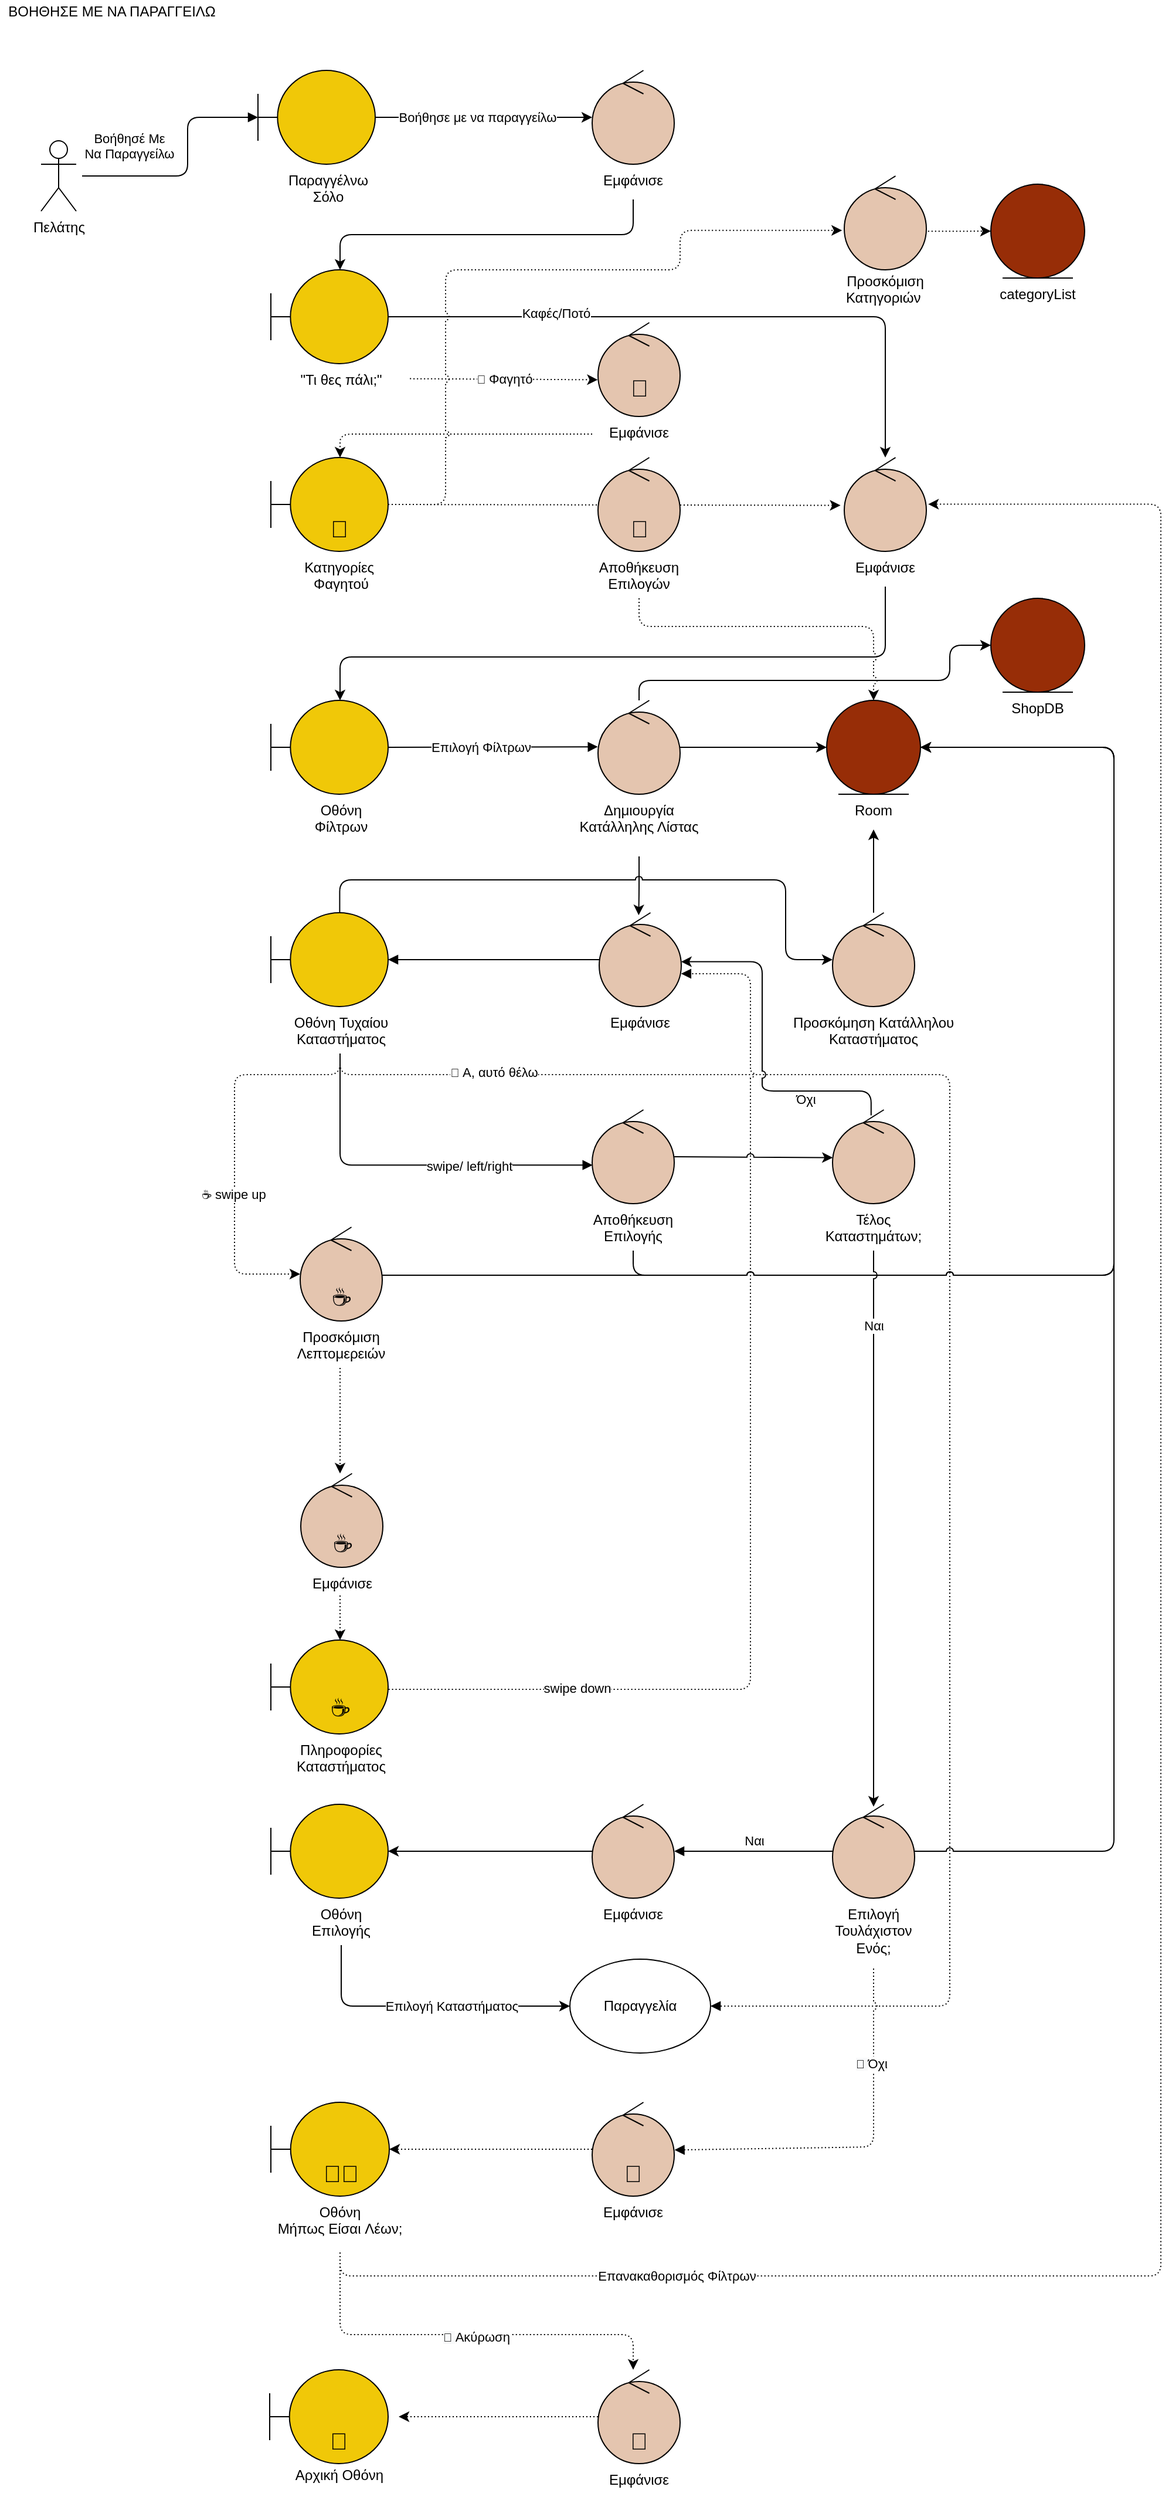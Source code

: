 <mxfile version="19.0.0" type="device"><diagram id="_NEF_zK0TXl3RWh3A6Ux" name="Page-1"><mxGraphModel dx="1038" dy="602" grid="1" gridSize="10" guides="1" tooltips="1" connect="1" arrows="1" fold="1" page="1" pageScale="1" pageWidth="850" pageHeight="1100" math="0" shadow="0"><root><mxCell id="0"/><mxCell id="1" parent="0"/><mxCell id="Lf7wM1ZkM_XLtzdAGIcc-1" style="edgeStyle=orthogonalEdgeStyle;rounded=1;orthogonalLoop=1;jettySize=auto;html=1;fillColor=#0050ef;strokeColor=#000000;jumpStyle=arc;fontColor=#000000;labelBackgroundColor=none;align=center;endArrow=block;endFill=1;dashed=1;dashPattern=1 2;entryX=1;entryY=0.5;entryDx=0;entryDy=0;" parent="1" source="Lf7wM1ZkM_XLtzdAGIcc-70" target="2eH9xFEFp1W0s7unApMl-45" edge="1"><mxGeometry relative="1" as="geometry"><Array as="points"><mxPoint x="330" y="956"/><mxPoint x="850" y="956"/><mxPoint x="850" y="1750"/></Array><mxPoint x="614.893" y="1746.043" as="targetPoint"/></mxGeometry></mxCell><mxCell id="2eH9xFEFp1W0s7unApMl-32" value="&lt;span style=&quot;font-size: 10px;&quot;&gt;🥩&amp;nbsp;&lt;/span&gt;Α, αυτό θέλω" style="edgeLabel;html=1;align=center;verticalAlign=middle;resizable=0;points=[];labelBackgroundColor=default;" parent="Lf7wM1ZkM_XLtzdAGIcc-1" vertex="1" connectable="0"><mxGeometry x="-0.806" y="-2" relative="1" as="geometry"><mxPoint y="-4" as="offset"/></mxGeometry></mxCell><mxCell id="Lf7wM1ZkM_XLtzdAGIcc-2" value="" style="html=1;verticalAlign=bottom;endArrow=block;rounded=1;entryX=1.004;entryY=0.508;entryDx=0;entryDy=0;entryPerimeter=0;fillColor=#fa6800;strokeColor=#000000;jumpStyle=arc;dashed=1;dashPattern=1 2;fontColor=#000000;labelBackgroundColor=none;align=center;" parent="1" source="Lf7wM1ZkM_XLtzdAGIcc-77" target="Lf7wM1ZkM_XLtzdAGIcc-53" edge="1"><mxGeometry x="0.506" width="80" relative="1" as="geometry"><mxPoint x="400" y="1786.0" as="sourcePoint"/><mxPoint x="590" y="1796.0" as="targetPoint"/><Array as="points"><mxPoint x="785" y="1870"/></Array><mxPoint as="offset"/></mxGeometry></mxCell><mxCell id="2eH9xFEFp1W0s7unApMl-65" value="&lt;span style=&quot;font-size: 10px; background-color: rgb(248, 249, 250);&quot;&gt;🍣&amp;nbsp;&lt;/span&gt;Όχι" style="edgeLabel;html=1;align=center;verticalAlign=middle;resizable=0;points=[];" parent="Lf7wM1ZkM_XLtzdAGIcc-2" vertex="1" connectable="0"><mxGeometry x="-0.499" y="-2" relative="1" as="geometry"><mxPoint as="offset"/></mxGeometry></mxCell><mxCell id="Lf7wM1ZkM_XLtzdAGIcc-3" value="Πελάτης" style="shape=umlActor;verticalLabelPosition=bottom;verticalAlign=top;html=1;fontColor=#000000;labelBackgroundColor=none;align=center;" parent="1" vertex="1"><mxGeometry x="75" y="160" width="30" height="60" as="geometry"/></mxCell><mxCell id="Lf7wM1ZkM_XLtzdAGIcc-4" style="edgeStyle=orthogonalEdgeStyle;rounded=1;orthogonalLoop=1;jettySize=auto;html=1;jumpStyle=arc;fontColor=#000000;labelBackgroundColor=none;align=center;" parent="1" source="Lf7wM1ZkM_XLtzdAGIcc-5" target="Lf7wM1ZkM_XLtzdAGIcc-37" edge="1"><mxGeometry relative="1" as="geometry"/></mxCell><mxCell id="Lf7wM1ZkM_XLtzdAGIcc-111" value="Βοήθησε με να παραγγείλω" style="edgeLabel;html=1;align=center;verticalAlign=middle;resizable=0;points=[];" parent="Lf7wM1ZkM_XLtzdAGIcc-4" vertex="1" connectable="0"><mxGeometry x="-0.237" relative="1" as="geometry"><mxPoint x="16" as="offset"/></mxGeometry></mxCell><mxCell id="Lf7wM1ZkM_XLtzdAGIcc-5" value="" style="shape=umlBoundary;whiteSpace=wrap;html=1;fillColor=#F0C808;strokeColor=#000000;fontColor=#000000;labelBackgroundColor=none;align=center;" parent="1" vertex="1"><mxGeometry x="260" y="100" width="100" height="80" as="geometry"/></mxCell><mxCell id="Lf7wM1ZkM_XLtzdAGIcc-6" value="Βοήθησέ Με &lt;br&gt;Να Παραγγείλω" style="html=1;verticalAlign=bottom;endArrow=block;rounded=1;jumpStyle=arc;fontColor=#000000;labelBackgroundColor=none;align=center;" parent="1" target="Lf7wM1ZkM_XLtzdAGIcc-5" edge="1"><mxGeometry x="-0.6" y="10" width="80" relative="1" as="geometry"><mxPoint x="110" y="190" as="sourcePoint"/><mxPoint x="190" y="139.5" as="targetPoint"/><Array as="points"><mxPoint x="200" y="190"/><mxPoint x="200" y="140"/></Array><mxPoint as="offset"/></mxGeometry></mxCell><mxCell id="Lf7wM1ZkM_XLtzdAGIcc-7" style="edgeStyle=orthogonalEdgeStyle;rounded=1;orthogonalLoop=1;jettySize=auto;html=1;jumpStyle=arc;fontColor=#000000;labelBackgroundColor=none;align=center;" parent="1" source="Lf7wM1ZkM_XLtzdAGIcc-9" target="Lf7wM1ZkM_XLtzdAGIcc-34" edge="1"><mxGeometry relative="1" as="geometry"><Array as="points"><mxPoint x="795" y="310"/></Array></mxGeometry></mxCell><mxCell id="2eH9xFEFp1W0s7unApMl-1" value="Καφές/Ποτό" style="edgeLabel;html=1;align=center;verticalAlign=middle;resizable=0;points=[];" parent="Lf7wM1ZkM_XLtzdAGIcc-7" vertex="1" connectable="0"><mxGeometry x="-0.474" y="3" relative="1" as="geometry"><mxPoint as="offset"/></mxGeometry></mxCell><mxCell id="Lf7wM1ZkM_XLtzdAGIcc-8" style="edgeStyle=orthogonalEdgeStyle;rounded=1;orthogonalLoop=1;jettySize=auto;html=1;fillColor=#008a00;strokeColor=#000000;jumpStyle=arc;dashed=1;dashPattern=1 2;fontColor=#000000;labelBackgroundColor=none;align=center;entryX=-0.004;entryY=0.609;entryDx=0;entryDy=0;entryPerimeter=0;exitX=1.005;exitY=0.32;exitDx=0;exitDy=0;exitPerimeter=0;" parent="1" source="Lf7wM1ZkM_XLtzdAGIcc-63" target="Lf7wM1ZkM_XLtzdAGIcc-29" edge="1"><mxGeometry relative="1" as="geometry"><Array as="points"><mxPoint x="420" y="363"/></Array><mxPoint x="420" y="363" as="sourcePoint"/></mxGeometry></mxCell><mxCell id="2eH9xFEFp1W0s7unApMl-4" value="&lt;span style=&quot;font-size: 10px;&quot;&gt;🌮&amp;nbsp;&lt;/span&gt;Φαγητό" style="edgeLabel;html=1;align=center;verticalAlign=middle;resizable=0;points=[];labelBackgroundColor=default;" parent="Lf7wM1ZkM_XLtzdAGIcc-8" vertex="1" connectable="0"><mxGeometry x="-0.171" y="1" relative="1" as="geometry"><mxPoint x="14" y="1" as="offset"/></mxGeometry></mxCell><mxCell id="Lf7wM1ZkM_XLtzdAGIcc-9" value="" style="shape=umlBoundary;whiteSpace=wrap;html=1;fillColor=#F0C808;strokeColor=#000000;fontColor=#000000;labelBackgroundColor=none;align=center;" parent="1" vertex="1"><mxGeometry x="271" y="270" width="100" height="80" as="geometry"/></mxCell><mxCell id="Lf7wM1ZkM_XLtzdAGIcc-12" style="edgeStyle=orthogonalEdgeStyle;rounded=1;orthogonalLoop=1;jettySize=auto;html=1;jumpStyle=arc;fontColor=#000000;labelBackgroundColor=none;align=center;endArrow=block;endFill=1;entryX=-0.002;entryY=0.495;entryDx=0;entryDy=0;entryPerimeter=0;" parent="1" source="Lf7wM1ZkM_XLtzdAGIcc-13" target="2eH9xFEFp1W0s7unApMl-11" edge="1"><mxGeometry relative="1" as="geometry"/></mxCell><mxCell id="2eH9xFEFp1W0s7unApMl-7" value="Επιλογή Φίλτρων" style="edgeLabel;html=1;align=center;verticalAlign=middle;resizable=0;points=[];" parent="Lf7wM1ZkM_XLtzdAGIcc-12" vertex="1" connectable="0"><mxGeometry x="-0.278" relative="1" as="geometry"><mxPoint x="14" as="offset"/></mxGeometry></mxCell><mxCell id="Lf7wM1ZkM_XLtzdAGIcc-13" value="" style="shape=umlBoundary;whiteSpace=wrap;html=1;fillColor=#F0C808;strokeColor=#000000;fontColor=#000000;labelBackgroundColor=none;align=center;" parent="1" vertex="1"><mxGeometry x="271" y="637" width="100" height="80" as="geometry"/></mxCell><mxCell id="Lf7wM1ZkM_XLtzdAGIcc-15" value="" style="edgeStyle=orthogonalEdgeStyle;rounded=1;orthogonalLoop=1;jettySize=auto;html=1;fillColor=#a20025;strokeColor=#000000;jumpStyle=arc;fontColor=#000000;labelBackgroundColor=none;align=center;dashed=1;dashPattern=1 2;" parent="1" source="Lf7wM1ZkM_XLtzdAGIcc-70" target="Lf7wM1ZkM_XLtzdAGIcc-103" edge="1"><mxGeometry relative="1" as="geometry"><Array as="points"><mxPoint x="330" y="956"/><mxPoint x="240" y="956"/><mxPoint x="240" y="1126"/></Array><mxPoint x="321" y="1106" as="targetPoint"/></mxGeometry></mxCell><mxCell id="2eH9xFEFp1W0s7unApMl-33" value="&lt;span style=&quot;font-size: 10px;&quot;&gt;☕️&amp;nbsp;&lt;/span&gt;swipe up" style="edgeLabel;html=1;align=center;verticalAlign=middle;resizable=0;points=[];labelBackgroundColor=default;" parent="Lf7wM1ZkM_XLtzdAGIcc-15" vertex="1" connectable="0"><mxGeometry x="0.254" y="-1" relative="1" as="geometry"><mxPoint as="offset"/></mxGeometry></mxCell><mxCell id="Lf7wM1ZkM_XLtzdAGIcc-16" style="edgeStyle=orthogonalEdgeStyle;rounded=1;orthogonalLoop=1;jettySize=auto;html=1;jumpStyle=arc;fontColor=#000000;labelBackgroundColor=none;align=center;endArrow=block;endFill=1;entryX=0.005;entryY=0.589;entryDx=0;entryDy=0;entryPerimeter=0;" parent="1" source="Lf7wM1ZkM_XLtzdAGIcc-70" target="2eH9xFEFp1W0s7unApMl-25" edge="1"><mxGeometry relative="1" as="geometry"><mxPoint x="536.0" y="1032.97" as="targetPoint"/><Array as="points"><mxPoint x="330" y="1033"/></Array></mxGeometry></mxCell><mxCell id="2eH9xFEFp1W0s7unApMl-23" value="swipe/ left/right" style="edgeLabel;html=1;align=center;verticalAlign=middle;resizable=0;points=[];" parent="Lf7wM1ZkM_XLtzdAGIcc-16" vertex="1" connectable="0"><mxGeometry x="-0.378" y="-1" relative="1" as="geometry"><mxPoint x="108" as="offset"/></mxGeometry></mxCell><mxCell id="Lf7wM1ZkM_XLtzdAGIcc-17" value="" style="shape=umlBoundary;whiteSpace=wrap;html=1;fillColor=#F0C808;strokeColor=#000000;fontColor=#000000;labelBackgroundColor=none;align=center;" parent="1" vertex="1"><mxGeometry x="271" y="818" width="100" height="80" as="geometry"/></mxCell><mxCell id="Lf7wM1ZkM_XLtzdAGIcc-18" style="edgeStyle=orthogonalEdgeStyle;rounded=1;orthogonalLoop=1;jettySize=auto;html=1;jumpStyle=arc;fontColor=#000000;labelBackgroundColor=none;align=center;endArrow=block;endFill=1;" parent="1" source="Lf7wM1ZkM_XLtzdAGIcc-19" target="Lf7wM1ZkM_XLtzdAGIcc-17" edge="1"><mxGeometry relative="1" as="geometry"/></mxCell><mxCell id="2eH9xFEFp1W0s7unApMl-2" style="edgeStyle=orthogonalEdgeStyle;rounded=0;orthogonalLoop=1;jettySize=auto;html=1;entryX=0.5;entryY=1;entryDx=0;entryDy=0;" parent="1" source="Lf7wM1ZkM_XLtzdAGIcc-22" target="2eH9xFEFp1W0s7unApMl-18" edge="1"><mxGeometry relative="1" as="geometry"/></mxCell><mxCell id="Lf7wM1ZkM_XLtzdAGIcc-25" style="edgeStyle=orthogonalEdgeStyle;rounded=1;orthogonalLoop=1;jettySize=auto;html=1;fillColor=#a20025;strokeColor=#000000;jumpStyle=arc;fontColor=#000000;labelBackgroundColor=none;align=center;exitX=1.003;exitY=0.525;exitDx=0;exitDy=0;exitPerimeter=0;endArrow=block;endFill=1;dashed=1;dashPattern=1 2;entryX=0.998;entryY=0.646;entryDx=0;entryDy=0;entryPerimeter=0;" parent="1" source="Lf7wM1ZkM_XLtzdAGIcc-26" target="Lf7wM1ZkM_XLtzdAGIcc-19" edge="1"><mxGeometry relative="1" as="geometry"><mxPoint x="620" y="860" as="targetPoint"/><Array as="points"><mxPoint x="680" y="1480"/><mxPoint x="680" y="870"/><mxPoint x="621" y="870"/></Array></mxGeometry></mxCell><mxCell id="2eH9xFEFp1W0s7unApMl-42" value="swipe down" style="edgeLabel;html=1;align=center;verticalAlign=middle;resizable=0;points=[];" parent="Lf7wM1ZkM_XLtzdAGIcc-25" vertex="1" connectable="0"><mxGeometry x="-0.672" y="-2" relative="1" as="geometry"><mxPoint y="-3" as="offset"/></mxGeometry></mxCell><mxCell id="Lf7wM1ZkM_XLtzdAGIcc-26" value="" style="shape=umlBoundary;whiteSpace=wrap;html=1;fillColor=#F0C808;fontColor=#000000;strokeColor=#000000;labelBackgroundColor=none;align=center;" parent="1" vertex="1"><mxGeometry x="271" y="1438.0" width="100" height="80" as="geometry"/></mxCell><mxCell id="Lf7wM1ZkM_XLtzdAGIcc-28" style="edgeStyle=orthogonalEdgeStyle;rounded=1;orthogonalLoop=1;jettySize=auto;html=1;fillColor=#008a00;strokeColor=#000000;jumpStyle=arc;fontColor=#000000;labelBackgroundColor=none;align=center;exitX=0;exitY=0.5;exitDx=0;exitDy=0;dashed=1;dashPattern=1 2;" parent="1" source="Lf7wM1ZkM_XLtzdAGIcc-64" target="Lf7wM1ZkM_XLtzdAGIcc-31" edge="1"><mxGeometry relative="1" as="geometry"><Array as="points"><mxPoint x="330" y="410"/></Array></mxGeometry></mxCell><mxCell id="Lf7wM1ZkM_XLtzdAGIcc-30" style="edgeStyle=orthogonalEdgeStyle;rounded=1;orthogonalLoop=1;jettySize=auto;html=1;fillColor=#008a00;strokeColor=#000000;jumpStyle=arc;fontColor=#000000;labelBackgroundColor=none;align=center;dashed=1;dashPattern=1 2;entryX=-0.046;entryY=0.51;entryDx=0;entryDy=0;entryPerimeter=0;" parent="1" source="Lf7wM1ZkM_XLtzdAGIcc-31" target="Lf7wM1ZkM_XLtzdAGIcc-34" edge="1"><mxGeometry relative="1" as="geometry"><mxPoint x="560" y="470" as="targetPoint"/></mxGeometry></mxCell><mxCell id="8kKslY0c_-FrImwwiRHU-4" style="edgeStyle=orthogonalEdgeStyle;rounded=1;orthogonalLoop=1;jettySize=auto;html=1;entryX=-0.027;entryY=0.58;entryDx=0;entryDy=0;dashed=1;dashPattern=1 2;entryPerimeter=0;jumpStyle=arc;" parent="1" source="Lf7wM1ZkM_XLtzdAGIcc-31" target="8kKslY0c_-FrImwwiRHU-7" edge="1"><mxGeometry relative="1" as="geometry"><mxPoint x="450" y="430" as="targetPoint"/><Array as="points"><mxPoint x="420" y="470"/><mxPoint x="420" y="270"/><mxPoint x="620" y="270"/><mxPoint x="620" y="236"/></Array></mxGeometry></mxCell><mxCell id="Lf7wM1ZkM_XLtzdAGIcc-31" value="" style="shape=umlBoundary;whiteSpace=wrap;html=1;fillColor=#F0C808;fontColor=#000000;strokeColor=#000000;labelBackgroundColor=none;align=center;" parent="1" vertex="1"><mxGeometry x="271" y="430" width="100" height="80" as="geometry"/></mxCell><mxCell id="Lf7wM1ZkM_XLtzdAGIcc-36" style="edgeStyle=orthogonalEdgeStyle;rounded=1;orthogonalLoop=1;jettySize=auto;html=1;jumpStyle=arc;fontColor=#000000;labelBackgroundColor=none;align=center;exitX=0.5;exitY=1;exitDx=0;exitDy=0;" parent="1" source="Lf7wM1ZkM_XLtzdAGIcc-61" target="Lf7wM1ZkM_XLtzdAGIcc-9" edge="1"><mxGeometry relative="1" as="geometry"><mxPoint x="450" y="280" as="targetPoint"/><Array as="points"><mxPoint x="580" y="240"/><mxPoint x="330" y="240"/></Array><mxPoint x="465" y="210" as="sourcePoint"/></mxGeometry></mxCell><mxCell id="Lf7wM1ZkM_XLtzdAGIcc-39" value="" style="edgeStyle=orthogonalEdgeStyle;rounded=1;orthogonalLoop=1;jettySize=auto;html=1;fillColor=#a20025;strokeColor=#000000;jumpStyle=arc;fontColor=#000000;labelBackgroundColor=none;align=center;dashed=1;dashPattern=1 2;" parent="1" source="Lf7wM1ZkM_XLtzdAGIcc-73" target="Lf7wM1ZkM_XLtzdAGIcc-26" edge="1"><mxGeometry relative="1" as="geometry"><Array as="points"><mxPoint x="330" y="1406"/><mxPoint x="330" y="1406"/></Array><mxPoint x="321.5" y="1406.0" as="sourcePoint"/></mxGeometry></mxCell><mxCell id="Lf7wM1ZkM_XLtzdAGIcc-40" value="" style="ellipse;shape=umlControl;whiteSpace=wrap;html=1;fillColor=#E4C5AF;fontColor=#000000;strokeColor=#000000;labelBackgroundColor=none;align=center;" parent="1" vertex="1"><mxGeometry x="296.5" y="1296.0" width="70" height="80" as="geometry"/></mxCell><mxCell id="Lf7wM1ZkM_XLtzdAGIcc-42" value="ΒΟΗΘΗΣΕ ΜΕ ΝΑ ΠΑΡΑΓΓΕΙΛΩ" style="text;html=1;align=center;verticalAlign=middle;resizable=0;points=[];autosize=1;strokeColor=none;fillColor=none;fontColor=#000000;labelBackgroundColor=none;" parent="1" vertex="1"><mxGeometry x="40" y="40" width="190" height="20" as="geometry"/></mxCell><mxCell id="Lf7wM1ZkM_XLtzdAGIcc-44" style="edgeStyle=orthogonalEdgeStyle;rounded=1;orthogonalLoop=1;jettySize=auto;html=1;jumpStyle=arc;fontColor=#000000;labelBackgroundColor=none;align=center;" parent="1" source="Lf7wM1ZkM_XLtzdAGIcc-45" target="Lf7wM1ZkM_XLtzdAGIcc-47" edge="1"><mxGeometry relative="1" as="geometry"/></mxCell><mxCell id="Lf7wM1ZkM_XLtzdAGIcc-45" value="" style="ellipse;shape=umlControl;whiteSpace=wrap;html=1;fillColor=#E4C5AF;fontColor=#000000;labelBackgroundColor=none;align=center;" parent="1" vertex="1"><mxGeometry x="545" y="1578.0" width="70" height="80" as="geometry"/></mxCell><mxCell id="Lf7wM1ZkM_XLtzdAGIcc-46" style="edgeStyle=orthogonalEdgeStyle;rounded=1;orthogonalLoop=1;jettySize=auto;html=1;jumpStyle=arc;fontColor=#000000;labelBackgroundColor=none;align=center;exitX=0.5;exitY=1;exitDx=0;exitDy=0;entryX=0;entryY=0.5;entryDx=0;entryDy=0;" parent="1" source="Lf7wM1ZkM_XLtzdAGIcc-75" target="2eH9xFEFp1W0s7unApMl-45" edge="1"><mxGeometry relative="1" as="geometry"><Array as="points"><mxPoint x="331" y="1750"/></Array><mxPoint x="545.011" y="1743.957" as="targetPoint"/></mxGeometry></mxCell><mxCell id="2eH9xFEFp1W0s7unApMl-44" value="Επιλογή Καταστήματος" style="edgeLabel;html=1;align=center;verticalAlign=middle;resizable=0;points=[];" parent="Lf7wM1ZkM_XLtzdAGIcc-46" vertex="1" connectable="0"><mxGeometry x="-0.329" y="-1" relative="1" as="geometry"><mxPoint x="63" y="-1" as="offset"/></mxGeometry></mxCell><mxCell id="Lf7wM1ZkM_XLtzdAGIcc-47" value="" style="shape=umlBoundary;whiteSpace=wrap;html=1;fillColor=#F0C808;strokeColor=#000000;fontColor=#000000;labelBackgroundColor=none;align=center;" parent="1" vertex="1"><mxGeometry x="271" y="1578.0" width="100" height="80" as="geometry"/></mxCell><mxCell id="Lf7wM1ZkM_XLtzdAGIcc-50" value="Ναι" style="html=1;verticalAlign=bottom;endArrow=block;rounded=1;jumpStyle=arc;fontColor=#000000;labelBackgroundColor=none;align=center;" parent="1" source="Lf7wM1ZkM_XLtzdAGIcc-48" target="Lf7wM1ZkM_XLtzdAGIcc-45" edge="1"><mxGeometry width="80" relative="1" as="geometry"><mxPoint x="470" y="1566.0" as="sourcePoint"/><mxPoint x="550" y="1566.0" as="targetPoint"/></mxGeometry></mxCell><mxCell id="Lf7wM1ZkM_XLtzdAGIcc-52" style="edgeStyle=orthogonalEdgeStyle;rounded=1;orthogonalLoop=1;jettySize=auto;html=1;fillColor=#fa6800;strokeColor=#000000;jumpStyle=arc;fontColor=#000000;labelBackgroundColor=none;align=center;dashed=1;dashPattern=1 2;" parent="1" source="Lf7wM1ZkM_XLtzdAGIcc-53" target="Lf7wM1ZkM_XLtzdAGIcc-55" edge="1"><mxGeometry relative="1" as="geometry"/></mxCell><mxCell id="Lf7wM1ZkM_XLtzdAGIcc-54" style="edgeStyle=orthogonalEdgeStyle;rounded=1;orthogonalLoop=1;jettySize=auto;html=1;fillColor=#fa6800;strokeColor=#000000;jumpStyle=arc;fontColor=#000000;labelBackgroundColor=none;align=center;entryX=1.022;entryY=0.497;entryDx=0;entryDy=0;entryPerimeter=0;dashed=1;dashPattern=1 2;exitX=0.5;exitY=1;exitDx=0;exitDy=0;" parent="1" source="Lf7wM1ZkM_XLtzdAGIcc-81" target="Lf7wM1ZkM_XLtzdAGIcc-34" edge="1"><mxGeometry relative="1" as="geometry"><Array as="points"><mxPoint x="330" y="1980"/><mxPoint x="1030" y="1980"/><mxPoint x="1030" y="470"/></Array><mxPoint x="640" y="490" as="targetPoint"/></mxGeometry></mxCell><mxCell id="2eH9xFEFp1W0s7unApMl-68" value="Επανακαθορισμός Φίλτρων" style="edgeLabel;html=1;align=center;verticalAlign=middle;resizable=0;points=[];" parent="Lf7wM1ZkM_XLtzdAGIcc-54" vertex="1" connectable="0"><mxGeometry x="-0.747" relative="1" as="geometry"><mxPoint as="offset"/></mxGeometry></mxCell><mxCell id="Lf7wM1ZkM_XLtzdAGIcc-55" value="" style="shape=umlBoundary;whiteSpace=wrap;html=1;direction=east;fillColor=#F0C808;fontColor=#000000;strokeColor=#000000;labelBackgroundColor=none;align=center;" parent="1" vertex="1"><mxGeometry x="271" y="1832.0" width="101" height="80" as="geometry"/></mxCell><mxCell id="Lf7wM1ZkM_XLtzdAGIcc-62" value="&lt;span style=&quot;font-family: helvetica; font-size: 12px; font-style: normal; font-weight: 400; letter-spacing: normal; text-indent: 0px; text-transform: none; word-spacing: 0px; display: inline; float: none;&quot;&gt;Παραγγέλνω&lt;/span&gt;&lt;br style=&quot;font-family: helvetica; font-size: 12px; font-style: normal; font-weight: 400; letter-spacing: normal; text-indent: 0px; text-transform: none; word-spacing: 0px;&quot;&gt;&lt;span style=&quot;font-family: helvetica; font-size: 12px; font-style: normal; font-weight: 400; letter-spacing: normal; text-indent: 0px; text-transform: none; word-spacing: 0px; display: inline; float: none;&quot;&gt;Σόλο&lt;/span&gt;" style="text;whiteSpace=wrap;html=1;fontColor=#000000;labelBackgroundColor=none;align=center;" parent="1" vertex="1"><mxGeometry x="250" y="180" width="140" height="40" as="geometry"/></mxCell><mxCell id="Lf7wM1ZkM_XLtzdAGIcc-63" value="&lt;font face=&quot;helvetica&quot;&gt;&quot;Τι θες πάλι;&quot;&lt;/font&gt;" style="text;whiteSpace=wrap;html=1;fontColor=#000000;labelBackgroundColor=none;align=center;" parent="1" vertex="1"><mxGeometry x="273" y="350" width="116" height="40" as="geometry"/></mxCell><mxCell id="Lf7wM1ZkM_XLtzdAGIcc-65" value="&lt;font face=&quot;helvetica&quot;&gt;Κατηγορίες&amp;nbsp;&lt;/font&gt;&lt;br style=&quot;font-family: &amp;quot;helvetica&amp;quot; ; font-size: 12px ; font-style: normal ; font-weight: 400 ; letter-spacing: normal ; text-indent: 0px ; text-transform: none ; word-spacing: 0px&quot;&gt;&lt;span style=&quot;font-family: &amp;quot;helvetica&amp;quot; ; font-size: 12px ; font-style: normal ; font-weight: 400 ; letter-spacing: normal ; text-indent: 0px ; text-transform: none ; word-spacing: 0px ; display: inline ; float: none&quot;&gt;Φαγητού&lt;/span&gt;" style="text;whiteSpace=wrap;html=1;fontColor=#000000;labelBackgroundColor=none;align=center;" parent="1" vertex="1"><mxGeometry x="291" y="510" width="80" height="40" as="geometry"/></mxCell><mxCell id="Lf7wM1ZkM_XLtzdAGIcc-67" value="&lt;meta charset=&quot;utf-8&quot;&gt;&lt;span style=&quot;color: rgb(0, 0, 0); font-family: helvetica; font-size: 12px; font-style: normal; font-weight: 400; letter-spacing: normal; text-indent: 0px; text-transform: none; word-spacing: 0px; display: inline; float: none;&quot;&gt;Οθόνη&lt;/span&gt;&lt;br style=&quot;color: rgb(0, 0, 0); font-family: helvetica; font-size: 12px; font-style: normal; font-weight: 400; letter-spacing: normal; text-indent: 0px; text-transform: none; word-spacing: 0px;&quot;&gt;&lt;span style=&quot;color: rgb(0, 0, 0); font-family: helvetica; font-size: 12px; font-style: normal; font-weight: 400; letter-spacing: normal; text-indent: 0px; text-transform: none; word-spacing: 0px; display: inline; float: none;&quot;&gt;Φίλτρων&lt;/span&gt;" style="text;whiteSpace=wrap;html=1;fontColor=#000000;align=center;labelBackgroundColor=none;" parent="1" vertex="1"><mxGeometry x="296" y="717" width="70" height="40" as="geometry"/></mxCell><mxCell id="Lf7wM1ZkM_XLtzdAGIcc-70" value="&lt;meta charset=&quot;utf-8&quot;&gt;&lt;span style=&quot;color: rgb(0, 0, 0); font-family: helvetica; font-size: 12px; font-style: normal; font-weight: 400; letter-spacing: normal; text-indent: 0px; text-transform: none; word-spacing: 0px; display: inline; float: none;&quot;&gt;Οθόνη Τυχαίου&lt;/span&gt;&lt;br style=&quot;color: rgb(0, 0, 0); font-family: helvetica; font-size: 12px; font-style: normal; font-weight: 400; letter-spacing: normal; text-indent: 0px; text-transform: none; word-spacing: 0px;&quot;&gt;&lt;span style=&quot;color: rgb(0, 0, 0); font-family: helvetica; font-size: 12px; font-style: normal; font-weight: 400; letter-spacing: normal; text-indent: 0px; text-transform: none; word-spacing: 0px; display: inline; float: none;&quot;&gt;Καταστήματος&lt;/span&gt;" style="text;whiteSpace=wrap;html=1;fontColor=#000000;align=center;labelBackgroundColor=none;" parent="1" vertex="1"><mxGeometry x="276" y="898" width="110" height="40" as="geometry"/></mxCell><mxCell id="Lf7wM1ZkM_XLtzdAGIcc-73" value="&lt;meta charset=&quot;utf-8&quot;&gt;&lt;span style=&quot;color: rgb(0, 0, 0); font-family: helvetica; font-size: 12px; font-style: normal; font-weight: 400; letter-spacing: normal; text-indent: 0px; text-transform: none; word-spacing: 0px; display: inline; float: none;&quot;&gt;Εμφάνισε&lt;/span&gt;" style="text;whiteSpace=wrap;html=1;fontColor=#000000;align=center;labelBackgroundColor=none;" parent="1" vertex="1"><mxGeometry x="291.5" y="1376" width="80" height="24" as="geometry"/></mxCell><mxCell id="Lf7wM1ZkM_XLtzdAGIcc-74" value="&lt;meta charset=&quot;utf-8&quot;&gt;&lt;span style=&quot;color: rgb(0, 0, 0); font-family: helvetica; font-size: 12px; font-style: normal; font-weight: 400; letter-spacing: normal; text-indent: 0px; text-transform: none; word-spacing: 0px; display: inline; float: none;&quot;&gt;Πληροφορίες&lt;/span&gt;&lt;br style=&quot;color: rgb(0, 0, 0); font-family: helvetica; font-size: 12px; font-style: normal; font-weight: 400; letter-spacing: normal; text-indent: 0px; text-transform: none; word-spacing: 0px;&quot;&gt;&lt;span style=&quot;color: rgb(0, 0, 0); font-family: helvetica; font-size: 12px; font-style: normal; font-weight: 400; letter-spacing: normal; text-indent: 0px; text-transform: none; word-spacing: 0px; display: inline; float: none;&quot;&gt;Καταστήματος&lt;/span&gt;" style="text;whiteSpace=wrap;html=1;fontColor=#000000;align=center;labelBackgroundColor=none;" parent="1" vertex="1"><mxGeometry x="276" y="1518.0" width="110" height="40" as="geometry"/></mxCell><mxCell id="Lf7wM1ZkM_XLtzdAGIcc-75" value="&lt;meta charset=&quot;utf-8&quot;&gt;&lt;span style=&quot;color: rgb(0, 0, 0); font-family: helvetica; font-size: 12px; font-style: normal; font-weight: 400; letter-spacing: normal; text-indent: 0px; text-transform: none; word-spacing: 0px; display: inline; float: none;&quot;&gt;Οθόνη&lt;/span&gt;&lt;br style=&quot;color: rgb(0, 0, 0); font-family: helvetica; font-size: 12px; font-style: normal; font-weight: 400; letter-spacing: normal; text-indent: 0px; text-transform: none; word-spacing: 0px;&quot;&gt;&lt;span style=&quot;color: rgb(0, 0, 0); font-family: helvetica; font-size: 12px; font-style: normal; font-weight: 400; letter-spacing: normal; text-indent: 0px; text-transform: none; word-spacing: 0px; display: inline; float: none;&quot;&gt;Επιλογής&lt;/span&gt;" style="text;whiteSpace=wrap;html=1;fontColor=#000000;align=center;labelBackgroundColor=none;" parent="1" vertex="1"><mxGeometry x="291" y="1658.0" width="80" height="40" as="geometry"/></mxCell><mxCell id="Lf7wM1ZkM_XLtzdAGIcc-76" value="&lt;meta charset=&quot;utf-8&quot;&gt;&lt;span style=&quot;color: rgb(0, 0, 0); font-family: helvetica; font-size: 12px; font-style: normal; font-weight: 400; letter-spacing: normal; text-indent: 0px; text-transform: none; word-spacing: 0px; display: inline; float: none;&quot;&gt;Εμφάνισε&lt;/span&gt;" style="text;whiteSpace=wrap;html=1;fontColor=#000000;align=center;labelBackgroundColor=none;" parent="1" vertex="1"><mxGeometry x="540" y="1658.0" width="80" height="30" as="geometry"/></mxCell><mxCell id="Lf7wM1ZkM_XLtzdAGIcc-80" style="edgeStyle=orthogonalEdgeStyle;rounded=1;orthogonalLoop=1;jettySize=auto;html=1;dashed=1;dashPattern=1 2;" parent="1" source="Lf7wM1ZkM_XLtzdAGIcc-81" edge="1"><mxGeometry relative="1" as="geometry"><mxPoint x="580" y="2060" as="targetPoint"/><Array as="points"><mxPoint x="330" y="2030"/><mxPoint x="580" y="2030"/></Array></mxGeometry></mxCell><mxCell id="2eH9xFEFp1W0s7unApMl-67" value="&lt;span style=&quot;font-size: 10px; background-color: rgb(248, 249, 250);&quot;&gt;🥞&amp;nbsp;&lt;/span&gt;Ακύρωση" style="edgeLabel;html=1;align=center;verticalAlign=middle;resizable=0;points=[];" parent="Lf7wM1ZkM_XLtzdAGIcc-80" vertex="1" connectable="0"><mxGeometry x="0.06" y="-2" relative="1" as="geometry"><mxPoint as="offset"/></mxGeometry></mxCell><mxCell id="Lf7wM1ZkM_XLtzdAGIcc-81" value="&lt;span style=&quot;color: rgb(0, 0, 0); font-family: helvetica; font-size: 12px; font-style: normal; font-weight: 400; letter-spacing: normal; text-indent: 0px; text-transform: none; word-spacing: 0px; display: inline; float: none;&quot;&gt;Οθόνη&lt;/span&gt;&lt;br style=&quot;color: rgb(0, 0, 0); font-family: helvetica; font-size: 12px; font-style: normal; font-weight: 400; letter-spacing: normal; text-indent: 0px; text-transform: none; word-spacing: 0px;&quot;&gt;&lt;span style=&quot;color: rgb(0, 0, 0); font-family: helvetica; font-size: 12px; font-style: normal; font-weight: 400; letter-spacing: normal; text-indent: 0px; text-transform: none; word-spacing: 0px; display: inline; float: none;&quot;&gt;Μήπως&amp;nbsp;&lt;/span&gt;&lt;span style=&quot;color: rgb(0, 0, 0); font-family: helvetica; font-size: 12px; font-style: normal; font-weight: 400; letter-spacing: normal; text-indent: 0px; text-transform: none; word-spacing: 0px; display: inline; float: none;&quot;&gt;Είσαι&amp;nbsp;&lt;/span&gt;&lt;span style=&quot;color: rgb(0, 0, 0); font-family: helvetica; font-size: 12px; font-style: normal; font-weight: 400; letter-spacing: normal; text-indent: 0px; text-transform: none; word-spacing: 0px; display: inline; float: none;&quot;&gt;Λέων;&lt;/span&gt;" style="text;whiteSpace=wrap;html=1;fontColor=#000000;align=center;labelBackgroundColor=none;" parent="1" vertex="1"><mxGeometry x="270" y="1912" width="120" height="48" as="geometry"/></mxCell><mxCell id="Lf7wM1ZkM_XLtzdAGIcc-103" value="" style="ellipse;shape=umlControl;whiteSpace=wrap;html=1;fillColor=#E4C5AF;fontColor=#000000;strokeColor=#000000;labelBackgroundColor=none;align=center;" parent="1" vertex="1"><mxGeometry x="296" y="1086.0" width="70" height="80" as="geometry"/></mxCell><mxCell id="Lf7wM1ZkM_XLtzdAGIcc-104" style="edgeStyle=orthogonalEdgeStyle;rounded=1;orthogonalLoop=1;jettySize=auto;html=1;dashed=1;dashPattern=1 2;" parent="1" source="Lf7wM1ZkM_XLtzdAGIcc-105" target="Lf7wM1ZkM_XLtzdAGIcc-40" edge="1"><mxGeometry relative="1" as="geometry"><Array as="points"><mxPoint x="330" y="1220"/><mxPoint x="330" y="1220"/></Array></mxGeometry></mxCell><mxCell id="Lf7wM1ZkM_XLtzdAGIcc-105" value="&lt;font face=&quot;helvetica&quot;&gt;Προσκόμιση&lt;br&gt;Λεπτομερειών&lt;br&gt;&lt;br&gt;&lt;/font&gt;" style="text;whiteSpace=wrap;html=1;fontColor=#000000;align=center;labelBackgroundColor=none;" parent="1" vertex="1"><mxGeometry x="291" y="1166" width="80" height="40" as="geometry"/></mxCell><mxCell id="Lf7wM1ZkM_XLtzdAGIcc-110" value="" style="group" parent="1" vertex="1" connectable="0"><mxGeometry x="540" y="100" width="80" height="110" as="geometry"/></mxCell><mxCell id="Lf7wM1ZkM_XLtzdAGIcc-37" value="" style="ellipse;shape=umlControl;whiteSpace=wrap;html=1;fillColor=#E4C5AF;fontColor=#000000;labelBackgroundColor=none;align=center;" parent="Lf7wM1ZkM_XLtzdAGIcc-110" vertex="1"><mxGeometry x="5" width="70" height="80" as="geometry"/></mxCell><mxCell id="Lf7wM1ZkM_XLtzdAGIcc-61" value="&lt;meta charset=&quot;utf-8&quot;&gt;&lt;span style=&quot;font-family: helvetica; font-size: 12px; font-style: normal; font-weight: 400; letter-spacing: normal; text-indent: 0px; text-transform: none; word-spacing: 0px; display: inline; float: none;&quot;&gt;Εμφάνισε&lt;/span&gt;" style="text;whiteSpace=wrap;html=1;fontColor=#000000;labelBackgroundColor=none;align=center;" parent="Lf7wM1ZkM_XLtzdAGIcc-110" vertex="1"><mxGeometry y="80" width="80" height="30" as="geometry"/></mxCell><mxCell id="Lf7wM1ZkM_XLtzdAGIcc-112" value="" style="group" parent="1" vertex="1" connectable="0"><mxGeometry x="760" y="430" width="80" height="110" as="geometry"/></mxCell><mxCell id="Lf7wM1ZkM_XLtzdAGIcc-34" value="" style="ellipse;shape=umlControl;whiteSpace=wrap;html=1;fillColor=#E4C5AF;fontColor=#000000;labelBackgroundColor=none;align=center;" parent="Lf7wM1ZkM_XLtzdAGIcc-112" vertex="1"><mxGeometry width="70" height="80" as="geometry"/></mxCell><mxCell id="Lf7wM1ZkM_XLtzdAGIcc-66" value="&lt;meta charset=&quot;utf-8&quot;&gt;&lt;span style=&quot;font-family: helvetica; font-size: 12px; font-style: normal; font-weight: 400; letter-spacing: normal; text-indent: 0px; text-transform: none; word-spacing: 0px; display: inline; float: none;&quot;&gt;Εμφάνισε&lt;/span&gt;" style="text;whiteSpace=wrap;html=1;fontColor=#000000;labelBackgroundColor=none;align=center;" parent="Lf7wM1ZkM_XLtzdAGIcc-112" vertex="1"><mxGeometry x="-5" y="80" width="80" height="30" as="geometry"/></mxCell><mxCell id="Lf7wM1ZkM_XLtzdAGIcc-113" value="" style="group" parent="1" vertex="1" connectable="0"><mxGeometry x="545" y="315" width="80" height="110" as="geometry"/></mxCell><mxCell id="Lf7wM1ZkM_XLtzdAGIcc-29" value="" style="ellipse;shape=umlControl;whiteSpace=wrap;html=1;fillColor=#E4C5AF;fontColor=#000000;strokeColor=#000000;labelBackgroundColor=none;align=center;" parent="Lf7wM1ZkM_XLtzdAGIcc-113" vertex="1"><mxGeometry x="5" width="70" height="80" as="geometry"/></mxCell><mxCell id="Lf7wM1ZkM_XLtzdAGIcc-64" value="&lt;meta charset=&quot;utf-8&quot;&gt;&lt;span style=&quot;font-family: helvetica; font-size: 12px; font-style: normal; font-weight: 400; letter-spacing: normal; text-indent: 0px; text-transform: none; word-spacing: 0px; display: inline; float: none;&quot;&gt;Εμφάνισε&lt;/span&gt;" style="text;whiteSpace=wrap;html=1;fontColor=#000000;labelBackgroundColor=none;align=center;" parent="Lf7wM1ZkM_XLtzdAGIcc-113" vertex="1"><mxGeometry y="80" width="80" height="30" as="geometry"/></mxCell><mxCell id="2eH9xFEFp1W0s7unApMl-71" value="&lt;font style=&quot;font-size: 20px;&quot;&gt;🌮&lt;/font&gt;" style="text;html=1;align=center;verticalAlign=middle;resizable=0;points=[];autosize=1;strokeColor=none;fillColor=none;fontSize=20;" parent="Lf7wM1ZkM_XLtzdAGIcc-113" vertex="1"><mxGeometry x="20" y="40" width="40" height="30" as="geometry"/></mxCell><mxCell id="2eH9xFEFp1W0s7unApMl-6" value="" style="group" parent="1" vertex="1" connectable="0"><mxGeometry x="870" y="550" width="110" height="120" as="geometry"/></mxCell><mxCell id="Lf7wM1ZkM_XLtzdAGIcc-23" value="" style="ellipse;shape=umlEntity;whiteSpace=wrap;html=1;fontColor=#000000;labelBackgroundColor=none;align=center;fillColor=#972D07;" parent="2eH9xFEFp1W0s7unApMl-6" vertex="1"><mxGeometry x="15" width="80" height="80" as="geometry"/></mxCell><mxCell id="Lf7wM1ZkM_XLtzdAGIcc-69" value="&lt;font face=&quot;helvetica&quot;&gt;ShopDB&lt;/font&gt;" style="text;whiteSpace=wrap;html=1;fontColor=#000000;align=center;labelBackgroundColor=none;" parent="2eH9xFEFp1W0s7unApMl-6" vertex="1"><mxGeometry y="80" width="110" height="30" as="geometry"/></mxCell><mxCell id="2eH9xFEFp1W0s7unApMl-8" value="" style="group" parent="1" vertex="1" connectable="0"><mxGeometry x="730" y="818" width="110" height="120" as="geometry"/></mxCell><mxCell id="Lf7wM1ZkM_XLtzdAGIcc-22" value="" style="ellipse;shape=umlControl;whiteSpace=wrap;html=1;fillColor=#E4C5AF;fontColor=#000000;labelBackgroundColor=none;align=center;" parent="2eH9xFEFp1W0s7unApMl-8" vertex="1"><mxGeometry x="20" width="70" height="80" as="geometry"/></mxCell><mxCell id="Lf7wM1ZkM_XLtzdAGIcc-68" value="&lt;span style=&quot;color: rgb(0, 0, 0); font-family: helvetica; font-size: 12px; font-style: normal; font-weight: 400; letter-spacing: normal; text-indent: 0px; text-transform: none; word-spacing: 0px; display: inline; float: none;&quot;&gt;Προσκόμηση&amp;nbsp;&lt;/span&gt;&lt;span style=&quot;color: rgb(0, 0, 0); font-family: helvetica; font-size: 12px; font-style: normal; font-weight: 400; letter-spacing: normal; text-indent: 0px; text-transform: none; word-spacing: 0px; display: inline; float: none;&quot;&gt;Κατάλληλου&lt;/span&gt;&lt;br style=&quot;color: rgb(0, 0, 0); font-family: helvetica; font-size: 12px; font-style: normal; font-weight: 400; letter-spacing: normal; text-indent: 0px; text-transform: none; word-spacing: 0px;&quot;&gt;&lt;span style=&quot;color: rgb(0, 0, 0); font-family: helvetica; font-size: 12px; font-style: normal; font-weight: 400; letter-spacing: normal; text-indent: 0px; text-transform: none; word-spacing: 0px; display: inline; float: none;&quot;&gt;Καταστήματος&lt;/span&gt;" style="text;whiteSpace=wrap;html=1;fontColor=#000000;align=center;labelBackgroundColor=none;" parent="2eH9xFEFp1W0s7unApMl-8" vertex="1"><mxGeometry y="80" width="110" height="40" as="geometry"/></mxCell><mxCell id="2eH9xFEFp1W0s7unApMl-10" value="" style="group" parent="1" vertex="1" connectable="0"><mxGeometry x="530" y="637" width="110" height="140" as="geometry"/></mxCell><mxCell id="2eH9xFEFp1W0s7unApMl-11" value="" style="ellipse;shape=umlControl;whiteSpace=wrap;html=1;fillColor=#E4C5AF;fontColor=#000000;labelBackgroundColor=none;align=center;" parent="2eH9xFEFp1W0s7unApMl-10" vertex="1"><mxGeometry x="20" width="70" height="80" as="geometry"/></mxCell><mxCell id="2eH9xFEFp1W0s7unApMl-12" value="&lt;font face=&quot;helvetica&quot;&gt;Δημιουργία Κατάλληλης Λίστας&lt;/font&gt;" style="text;whiteSpace=wrap;html=1;fontColor=#000000;align=center;labelBackgroundColor=none;" parent="2eH9xFEFp1W0s7unApMl-10" vertex="1"><mxGeometry y="80" width="110" height="53" as="geometry"/></mxCell><mxCell id="2eH9xFEFp1W0s7unApMl-13" value="" style="group" parent="1" vertex="1" connectable="0"><mxGeometry x="730" y="986" width="110" height="120" as="geometry"/></mxCell><mxCell id="2eH9xFEFp1W0s7unApMl-14" value="" style="ellipse;shape=umlControl;whiteSpace=wrap;html=1;fillColor=#E4C5AF;fontColor=#000000;labelBackgroundColor=none;align=center;" parent="2eH9xFEFp1W0s7unApMl-13" vertex="1"><mxGeometry x="20" width="70" height="80" as="geometry"/></mxCell><mxCell id="2eH9xFEFp1W0s7unApMl-15" value="&lt;font face=&quot;helvetica&quot;&gt;Τέλος Καταστημάτων;&lt;/font&gt;" style="text;whiteSpace=wrap;html=1;fontColor=#000000;align=center;labelBackgroundColor=none;" parent="2eH9xFEFp1W0s7unApMl-13" vertex="1"><mxGeometry y="80" width="110" height="40" as="geometry"/></mxCell><mxCell id="2eH9xFEFp1W0s7unApMl-16" value="" style="group" parent="1" vertex="1" connectable="0"><mxGeometry x="730" y="637" width="110" height="120" as="geometry"/></mxCell><mxCell id="2eH9xFEFp1W0s7unApMl-17" value="" style="ellipse;shape=umlEntity;whiteSpace=wrap;html=1;fontColor=#000000;labelBackgroundColor=none;align=center;fillColor=#972D07;" parent="2eH9xFEFp1W0s7unApMl-16" vertex="1"><mxGeometry x="15" width="80" height="80" as="geometry"/></mxCell><mxCell id="2eH9xFEFp1W0s7unApMl-18" value="&lt;font face=&quot;helvetica&quot;&gt;Room&lt;/font&gt;" style="text;whiteSpace=wrap;html=1;fontColor=#000000;align=center;labelBackgroundColor=none;" parent="2eH9xFEFp1W0s7unApMl-16" vertex="1"><mxGeometry y="80" width="110" height="30" as="geometry"/></mxCell><mxCell id="2eH9xFEFp1W0s7unApMl-19" value="" style="group" parent="1" vertex="1" connectable="0"><mxGeometry x="546" y="818" width="80" height="108" as="geometry"/></mxCell><mxCell id="Lf7wM1ZkM_XLtzdAGIcc-19" value="" style="ellipse;shape=umlControl;whiteSpace=wrap;html=1;fillColor=#E4C5AF;fontColor=#000000;labelBackgroundColor=none;align=center;" parent="2eH9xFEFp1W0s7unApMl-19" vertex="1"><mxGeometry x="5" width="70" height="80" as="geometry"/></mxCell><mxCell id="Lf7wM1ZkM_XLtzdAGIcc-71" value="&lt;meta charset=&quot;utf-8&quot;&gt;&lt;span style=&quot;color: rgb(0, 0, 0); font-family: helvetica; font-size: 12px; font-style: normal; font-weight: 400; letter-spacing: normal; text-indent: 0px; text-transform: none; word-spacing: 0px; display: inline; float: none;&quot;&gt;Εμφάνισε&lt;/span&gt;" style="text;whiteSpace=wrap;html=1;fontColor=#000000;align=center;labelBackgroundColor=none;" parent="2eH9xFEFp1W0s7unApMl-19" vertex="1"><mxGeometry y="80" width="80" height="28" as="geometry"/></mxCell><mxCell id="2eH9xFEFp1W0s7unApMl-20" style="edgeStyle=orthogonalEdgeStyle;rounded=0;orthogonalLoop=1;jettySize=auto;html=1;entryX=0;entryY=0.5;entryDx=0;entryDy=0;labelBackgroundColor=#FFFFFF;" parent="1" source="2eH9xFEFp1W0s7unApMl-11" target="2eH9xFEFp1W0s7unApMl-17" edge="1"><mxGeometry relative="1" as="geometry"/></mxCell><mxCell id="2eH9xFEFp1W0s7unApMl-21" style="edgeStyle=orthogonalEdgeStyle;rounded=1;orthogonalLoop=1;jettySize=auto;html=1;labelBackgroundColor=#FFFFFF;exitX=0.5;exitY=1;exitDx=0;exitDy=0;entryX=0.481;entryY=0.027;entryDx=0;entryDy=0;entryPerimeter=0;" parent="1" source="2eH9xFEFp1W0s7unApMl-12" target="Lf7wM1ZkM_XLtzdAGIcc-19" edge="1"><mxGeometry relative="1" as="geometry"><mxPoint x="585" y="790.0" as="sourcePoint"/><mxPoint x="770" y="818" as="targetPoint"/><Array as="points"><mxPoint x="585" y="800"/><mxPoint x="585" y="800"/></Array></mxGeometry></mxCell><mxCell id="2eH9xFEFp1W0s7unApMl-24" value="" style="group" parent="1" vertex="1" connectable="0"><mxGeometry x="540" y="986" width="80" height="120" as="geometry"/></mxCell><mxCell id="2eH9xFEFp1W0s7unApMl-25" value="" style="ellipse;shape=umlControl;whiteSpace=wrap;html=1;fillColor=#E4C5AF;fontColor=#000000;labelBackgroundColor=none;align=center;" parent="2eH9xFEFp1W0s7unApMl-24" vertex="1"><mxGeometry x="5" width="70" height="80" as="geometry"/></mxCell><mxCell id="2eH9xFEFp1W0s7unApMl-26" value="&lt;span style=&quot;color: rgb(0, 0, 0); font-family: helvetica; font-size: 12px; font-style: normal; font-weight: 400; letter-spacing: normal; text-indent: 0px; text-transform: none; word-spacing: 0px; display: inline; float: none;&quot;&gt;Αποθήκευση Επιλογής&lt;/span&gt;" style="text;whiteSpace=wrap;html=1;fontColor=#000000;align=center;labelBackgroundColor=none;" parent="2eH9xFEFp1W0s7unApMl-24" vertex="1"><mxGeometry y="80" width="80" height="40" as="geometry"/></mxCell><mxCell id="2eH9xFEFp1W0s7unApMl-27" style="edgeStyle=orthogonalEdgeStyle;rounded=1;orthogonalLoop=1;jettySize=auto;html=1;labelBackgroundColor=#FFFFFF;jumpStyle=arc;entryX=0.998;entryY=0.522;entryDx=0;entryDy=0;entryPerimeter=0;exitX=0.47;exitY=0.06;exitDx=0;exitDy=0;exitPerimeter=0;" parent="1" source="2eH9xFEFp1W0s7unApMl-14" target="Lf7wM1ZkM_XLtzdAGIcc-19" edge="1"><mxGeometry relative="1" as="geometry"><mxPoint x="630" y="860" as="targetPoint"/><Array as="points"><mxPoint x="783" y="970"/><mxPoint x="690" y="970"/><mxPoint x="690" y="860"/></Array></mxGeometry></mxCell><mxCell id="2eH9xFEFp1W0s7unApMl-34" value="Όχι" style="edgeLabel;html=1;align=center;verticalAlign=middle;resizable=0;points=[];" parent="2eH9xFEFp1W0s7unApMl-27" vertex="1" connectable="0"><mxGeometry x="-0.254" y="-2" relative="1" as="geometry"><mxPoint x="33" y="9" as="offset"/></mxGeometry></mxCell><mxCell id="2eH9xFEFp1W0s7unApMl-30" style="rounded=1;orthogonalLoop=1;jettySize=auto;html=1;entryX=0.002;entryY=0.51;entryDx=0;entryDy=0;entryPerimeter=0;labelBackgroundColor=#FFFFFF;edgeStyle=orthogonalEdgeStyle;jumpStyle=arc;" parent="1" source="2eH9xFEFp1W0s7unApMl-25" target="2eH9xFEFp1W0s7unApMl-14" edge="1"><mxGeometry relative="1" as="geometry"/></mxCell><mxCell id="2eH9xFEFp1W0s7unApMl-31" style="edgeStyle=orthogonalEdgeStyle;rounded=1;orthogonalLoop=1;jettySize=auto;html=1;labelBackgroundColor=#FFFFFF;jumpStyle=arc;exitX=0.5;exitY=1;exitDx=0;exitDy=0;entryX=1;entryY=0.5;entryDx=0;entryDy=0;" parent="1" source="2eH9xFEFp1W0s7unApMl-26" target="2eH9xFEFp1W0s7unApMl-17" edge="1"><mxGeometry relative="1" as="geometry"><mxPoint x="830" y="677" as="targetPoint"/><Array as="points"><mxPoint x="580" y="1127"/><mxPoint x="990" y="1127"/><mxPoint x="990" y="677"/></Array></mxGeometry></mxCell><mxCell id="2eH9xFEFp1W0s7unApMl-3" style="edgeStyle=orthogonalEdgeStyle;rounded=1;orthogonalLoop=1;jettySize=auto;html=1;entryX=1;entryY=0.5;entryDx=0;entryDy=0;jumpStyle=arc;" parent="1" source="Lf7wM1ZkM_XLtzdAGIcc-103" target="2eH9xFEFp1W0s7unApMl-17" edge="1"><mxGeometry relative="1" as="geometry"><mxPoint x="365" y="1115.0" as="targetPoint"/><Array as="points"><mxPoint x="990" y="1127"/><mxPoint x="990" y="677"/></Array></mxGeometry></mxCell><mxCell id="2eH9xFEFp1W0s7unApMl-35" style="edgeStyle=orthogonalEdgeStyle;rounded=1;jumpStyle=arc;orthogonalLoop=1;jettySize=auto;html=1;entryX=0;entryY=0.5;entryDx=0;entryDy=0;labelBackgroundColor=#FFFFFF;" parent="1" source="2eH9xFEFp1W0s7unApMl-11" target="Lf7wM1ZkM_XLtzdAGIcc-23" edge="1"><mxGeometry relative="1" as="geometry"><mxPoint x="885.0" y="587" as="targetPoint"/><Array as="points"><mxPoint x="585" y="620"/><mxPoint x="850" y="620"/><mxPoint x="850" y="590"/></Array></mxGeometry></mxCell><mxCell id="2eH9xFEFp1W0s7unApMl-36" style="edgeStyle=orthogonalEdgeStyle;rounded=1;jumpStyle=arc;orthogonalLoop=1;jettySize=auto;html=1;entryX=0.5;entryY=0.025;entryDx=0;entryDy=0;entryPerimeter=0;labelBackgroundColor=#FFFFFF;" parent="1" source="2eH9xFEFp1W0s7unApMl-15" target="Lf7wM1ZkM_XLtzdAGIcc-48" edge="1"><mxGeometry relative="1" as="geometry"/></mxCell><mxCell id="2eH9xFEFp1W0s7unApMl-39" value="Ναι" style="edgeLabel;html=1;align=center;verticalAlign=middle;resizable=0;points=[];" parent="2eH9xFEFp1W0s7unApMl-36" vertex="1" connectable="0"><mxGeometry x="-0.38" y="-3" relative="1" as="geometry"><mxPoint x="3" y="-83" as="offset"/></mxGeometry></mxCell><mxCell id="2eH9xFEFp1W0s7unApMl-37" value="" style="group" parent="1" vertex="1" connectable="0"><mxGeometry x="735" y="1578.0" width="100" height="140" as="geometry"/></mxCell><mxCell id="Lf7wM1ZkM_XLtzdAGIcc-48" value="" style="ellipse;shape=umlControl;whiteSpace=wrap;html=1;fillColor=#E4C5AF;fontColor=#000000;labelBackgroundColor=none;align=center;" parent="2eH9xFEFp1W0s7unApMl-37" vertex="1"><mxGeometry x="15" width="70" height="80" as="geometry"/></mxCell><mxCell id="Lf7wM1ZkM_XLtzdAGIcc-77" value="&lt;meta charset=&quot;utf-8&quot;&gt;&lt;span style=&quot;color: rgb(0, 0, 0); font-family: helvetica; font-size: 12px; font-style: normal; font-weight: 400; letter-spacing: normal; text-indent: 0px; text-transform: none; word-spacing: 0px; display: inline; float: none;&quot;&gt;Επιλογή&lt;/span&gt;&lt;br style=&quot;color: rgb(0, 0, 0); font-family: helvetica; font-size: 12px; font-style: normal; font-weight: 400; letter-spacing: normal; text-indent: 0px; text-transform: none; word-spacing: 0px;&quot;&gt;&lt;span style=&quot;color: rgb(0, 0, 0); font-family: helvetica; font-size: 12px; font-style: normal; font-weight: 400; letter-spacing: normal; text-indent: 0px; text-transform: none; word-spacing: 0px; display: inline; float: none;&quot;&gt;Τουλάχιστον&lt;/span&gt;&lt;br style=&quot;color: rgb(0, 0, 0); font-family: helvetica; font-size: 12px; font-style: normal; font-weight: 400; letter-spacing: normal; text-indent: 0px; text-transform: none; word-spacing: 0px;&quot;&gt;&lt;span style=&quot;color: rgb(0, 0, 0); font-family: helvetica; font-size: 12px; font-style: normal; font-weight: 400; letter-spacing: normal; text-indent: 0px; text-transform: none; word-spacing: 0px; display: inline; float: none;&quot;&gt;Ενός;&lt;/span&gt;" style="text;whiteSpace=wrap;html=1;fontColor=#000000;align=center;labelBackgroundColor=none;" parent="2eH9xFEFp1W0s7unApMl-37" vertex="1"><mxGeometry y="80" width="100" height="60" as="geometry"/></mxCell><mxCell id="2eH9xFEFp1W0s7unApMl-38" style="edgeStyle=orthogonalEdgeStyle;rounded=1;jumpStyle=arc;orthogonalLoop=1;jettySize=auto;html=1;labelBackgroundColor=#FFFFFF;entryX=1;entryY=0.5;entryDx=0;entryDy=0;" parent="1" source="Lf7wM1ZkM_XLtzdAGIcc-48" target="2eH9xFEFp1W0s7unApMl-17" edge="1"><mxGeometry relative="1" as="geometry"><mxPoint x="980" y="1170" as="targetPoint"/><Array as="points"><mxPoint x="990" y="1618"/><mxPoint x="990" y="677"/></Array></mxGeometry></mxCell><mxCell id="2eH9xFEFp1W0s7unApMl-40" value="" style="group" parent="1" vertex="1" connectable="0"><mxGeometry x="540" y="1832.0" width="80" height="110" as="geometry"/></mxCell><mxCell id="Lf7wM1ZkM_XLtzdAGIcc-53" value="" style="ellipse;shape=umlControl;whiteSpace=wrap;html=1;fillColor=#E4C5AF;fontColor=#000000;strokeColor=#000000;labelBackgroundColor=none;align=center;" parent="2eH9xFEFp1W0s7unApMl-40" vertex="1"><mxGeometry x="5" width="70" height="80" as="geometry"/></mxCell><mxCell id="Lf7wM1ZkM_XLtzdAGIcc-79" value="&lt;meta charset=&quot;utf-8&quot;&gt;&lt;span style=&quot;color: rgb(0, 0, 0); font-family: helvetica; font-size: 12px; font-style: normal; font-weight: 400; letter-spacing: normal; text-indent: 0px; text-transform: none; word-spacing: 0px; display: inline; float: none;&quot;&gt;Εμφάνισε&lt;/span&gt;" style="text;whiteSpace=wrap;html=1;fontColor=#000000;align=center;labelBackgroundColor=none;" parent="2eH9xFEFp1W0s7unApMl-40" vertex="1"><mxGeometry y="80" width="80" height="30" as="geometry"/></mxCell><mxCell id="2eH9xFEFp1W0s7unApMl-83" value="🍣" style="text;whiteSpace=wrap;html=1;fontSize=20;align=center;verticalAlign=middle;" parent="2eH9xFEFp1W0s7unApMl-40" vertex="1"><mxGeometry x="15" y="40.0" width="50" height="40" as="geometry"/></mxCell><mxCell id="2eH9xFEFp1W0s7unApMl-45" value="Παραγγελία" style="ellipse;whiteSpace=wrap;html=1;strokeColor=#000000;" parent="1" vertex="1"><mxGeometry x="526" y="1710" width="120" height="80" as="geometry"/></mxCell><mxCell id="2eH9xFEFp1W0s7unApMl-51" value="" style="group" parent="1" vertex="1" connectable="0"><mxGeometry x="550" y="430" width="80" height="120" as="geometry"/></mxCell><mxCell id="2eH9xFEFp1W0s7unApMl-52" value="" style="ellipse;shape=umlControl;whiteSpace=wrap;html=1;fillColor=#E4C5AF;fontColor=#000000;labelBackgroundColor=none;align=center;" parent="2eH9xFEFp1W0s7unApMl-51" vertex="1"><mxGeometry width="70" height="80" as="geometry"/></mxCell><mxCell id="2eH9xFEFp1W0s7unApMl-53" value="&lt;font face=&quot;helvetica&quot;&gt;Αποθήκευση Επιλογών&lt;/font&gt;" style="text;whiteSpace=wrap;html=1;fontColor=#000000;labelBackgroundColor=none;align=center;" parent="2eH9xFEFp1W0s7unApMl-51" vertex="1"><mxGeometry x="-5" y="80" width="80" height="40" as="geometry"/></mxCell><mxCell id="2eH9xFEFp1W0s7unApMl-74" value="&lt;font style=&quot;font-size: 20px;&quot;&gt;🌮&lt;/font&gt;" style="text;html=1;align=center;verticalAlign=middle;resizable=0;points=[];autosize=1;strokeColor=none;fillColor=none;fontSize=20;" parent="2eH9xFEFp1W0s7unApMl-51" vertex="1"><mxGeometry x="15" y="45" width="40" height="30" as="geometry"/></mxCell><mxCell id="2eH9xFEFp1W0s7unApMl-75" value="&lt;font style=&quot;font-size: 20px;&quot;&gt;🌮&lt;/font&gt;" style="text;html=1;align=center;verticalAlign=middle;resizable=0;points=[];autosize=1;strokeColor=none;fillColor=none;fontSize=20;" parent="1" vertex="1"><mxGeometry x="309" y="475" width="40" height="30" as="geometry"/></mxCell><mxCell id="2eH9xFEFp1W0s7unApMl-79" value="☕️" style="text;html=1;align=center;verticalAlign=middle;resizable=0;points=[];autosize=1;strokeColor=none;fillColor=none;fontSize=20;" parent="1" vertex="1"><mxGeometry x="311" y="1130" width="40" height="30" as="geometry"/></mxCell><mxCell id="2eH9xFEFp1W0s7unApMl-80" value="☕️" style="text;html=1;align=center;verticalAlign=middle;resizable=0;points=[];autosize=1;strokeColor=none;fillColor=none;fontSize=20;" parent="1" vertex="1"><mxGeometry x="311.5" y="1340" width="40" height="30" as="geometry"/></mxCell><mxCell id="2eH9xFEFp1W0s7unApMl-81" value="☕️" style="text;html=1;align=center;verticalAlign=middle;resizable=0;points=[];autosize=1;strokeColor=none;fillColor=none;fontSize=20;" parent="1" vertex="1"><mxGeometry x="310" y="1480" width="40" height="30" as="geometry"/></mxCell><mxCell id="2eH9xFEFp1W0s7unApMl-85" value="🍣🥞" style="text;whiteSpace=wrap;html=1;fontSize=20;align=center;verticalAlign=middle;" parent="1" vertex="1"><mxGeometry x="306" y="1872" width="50" height="40" as="geometry"/></mxCell><mxCell id="8kKslY0c_-FrImwwiRHU-1" value="" style="group" parent="1" vertex="1" connectable="0"><mxGeometry x="870" y="197" width="110" height="120" as="geometry"/></mxCell><mxCell id="8kKslY0c_-FrImwwiRHU-2" value="" style="ellipse;shape=umlEntity;whiteSpace=wrap;html=1;fontColor=#000000;labelBackgroundColor=none;align=center;fillColor=#972D07;" parent="8kKslY0c_-FrImwwiRHU-1" vertex="1"><mxGeometry x="15" width="80" height="80" as="geometry"/></mxCell><mxCell id="8kKslY0c_-FrImwwiRHU-3" value="&lt;font face=&quot;helvetica&quot;&gt;categoryList&lt;/font&gt;" style="text;whiteSpace=wrap;html=1;fontColor=#000000;align=center;labelBackgroundColor=none;" parent="8kKslY0c_-FrImwwiRHU-1" vertex="1"><mxGeometry y="80" width="110" height="30" as="geometry"/></mxCell><mxCell id="Lf7wM1ZkM_XLtzdAGIcc-33" style="edgeStyle=orthogonalEdgeStyle;rounded=1;orthogonalLoop=1;jettySize=auto;html=1;jumpStyle=arc;fontColor=#000000;labelBackgroundColor=none;align=center;exitX=0.5;exitY=1;exitDx=0;exitDy=0;" parent="1" source="Lf7wM1ZkM_XLtzdAGIcc-66" target="Lf7wM1ZkM_XLtzdAGIcc-13" edge="1"><mxGeometry relative="1" as="geometry"><Array as="points"><mxPoint x="795" y="600"/><mxPoint x="330" y="600"/></Array><mxPoint x="800" y="587" as="sourcePoint"/></mxGeometry></mxCell><mxCell id="2eH9xFEFp1W0s7unApMl-54" style="edgeStyle=orthogonalEdgeStyle;rounded=1;jumpStyle=arc;orthogonalLoop=1;jettySize=auto;html=1;entryX=0.5;entryY=0;entryDx=0;entryDy=0;dashed=1;dashPattern=1 2;labelBackgroundColor=#FFFFFF;" parent="1" source="2eH9xFEFp1W0s7unApMl-53" target="2eH9xFEFp1W0s7unApMl-17" edge="1"><mxGeometry relative="1" as="geometry"><Array as="points"><mxPoint x="585" y="574"/><mxPoint x="785" y="574"/></Array></mxGeometry></mxCell><mxCell id="8kKslY0c_-FrImwwiRHU-6" value="" style="group" parent="1" vertex="1" connectable="0"><mxGeometry x="760" y="190" width="80" height="120" as="geometry"/></mxCell><mxCell id="8kKslY0c_-FrImwwiRHU-7" value="" style="ellipse;shape=umlControl;whiteSpace=wrap;html=1;fillColor=#E4C5AF;fontColor=#000000;labelBackgroundColor=none;align=center;" parent="8kKslY0c_-FrImwwiRHU-6" vertex="1"><mxGeometry width="70" height="80" as="geometry"/></mxCell><mxCell id="8kKslY0c_-FrImwwiRHU-8" value="&lt;font face=&quot;helvetica&quot;&gt;Προσκόμιση Κατηγοριών&amp;nbsp;&lt;/font&gt;" style="text;whiteSpace=wrap;html=1;fontColor=#000000;labelBackgroundColor=none;align=center;" parent="8kKslY0c_-FrImwwiRHU-6" vertex="1"><mxGeometry x="-5" y="76" width="80" height="40" as="geometry"/></mxCell><mxCell id="8kKslY0c_-FrImwwiRHU-9" style="edgeStyle=orthogonalEdgeStyle;rounded=1;orthogonalLoop=1;jettySize=auto;html=1;entryX=0;entryY=0.5;entryDx=0;entryDy=0;dashed=1;dashPattern=1 2;exitX=1.02;exitY=0.589;exitDx=0;exitDy=0;exitPerimeter=0;" parent="1" source="8kKslY0c_-FrImwwiRHU-7" target="8kKslY0c_-FrImwwiRHU-2" edge="1"><mxGeometry relative="1" as="geometry"/></mxCell><mxCell id="8kKslY0c_-FrImwwiRHU-11" style="edgeStyle=orthogonalEdgeStyle;rounded=1;jumpStyle=arc;orthogonalLoop=1;jettySize=auto;html=1;exitX=0.587;exitY=-0.001;exitDx=0;exitDy=0;exitPerimeter=0;" parent="1" source="Lf7wM1ZkM_XLtzdAGIcc-17" edge="1"><mxGeometry relative="1" as="geometry"><mxPoint x="750" y="858" as="targetPoint"/><Array as="points"><mxPoint x="330" y="790"/><mxPoint x="710" y="790"/><mxPoint x="710" y="858"/></Array></mxGeometry></mxCell><mxCell id="6V9385vU1dAQRMUAvf8F-1" value="" style="group" parent="1" vertex="1" connectable="0"><mxGeometry x="545" y="2060" width="80" height="110" as="geometry"/></mxCell><mxCell id="6V9385vU1dAQRMUAvf8F-2" value="" style="ellipse;shape=umlControl;whiteSpace=wrap;html=1;fillColor=#E4C5AF;fontColor=#000000;strokeColor=#000000;labelBackgroundColor=none;align=center;" parent="6V9385vU1dAQRMUAvf8F-1" vertex="1"><mxGeometry x="5" width="70" height="80" as="geometry"/></mxCell><mxCell id="6V9385vU1dAQRMUAvf8F-3" value="&lt;meta charset=&quot;utf-8&quot;&gt;&lt;span style=&quot;color: rgb(0, 0, 0); font-family: helvetica; font-size: 12px; font-style: normal; font-weight: 400; letter-spacing: normal; text-indent: 0px; text-transform: none; word-spacing: 0px; display: inline; float: none;&quot;&gt;Εμφάνισε&lt;/span&gt;" style="text;whiteSpace=wrap;html=1;fontColor=#000000;align=center;labelBackgroundColor=none;" parent="6V9385vU1dAQRMUAvf8F-1" vertex="1"><mxGeometry y="80" width="80" height="30" as="geometry"/></mxCell><mxCell id="6V9385vU1dAQRMUAvf8F-5" value="🥞" style="text;whiteSpace=wrap;html=1;fontSize=20;align=center;verticalAlign=middle;" parent="6V9385vU1dAQRMUAvf8F-1" vertex="1"><mxGeometry x="15" y="40" width="50" height="40" as="geometry"/></mxCell><mxCell id="6V9385vU1dAQRMUAvf8F-7" style="edgeStyle=orthogonalEdgeStyle;rounded=0;orthogonalLoop=1;jettySize=auto;html=1;dashed=1;dashPattern=1 2;" parent="1" source="6V9385vU1dAQRMUAvf8F-2" edge="1"><mxGeometry relative="1" as="geometry"><mxPoint x="380" y="2100" as="targetPoint"/></mxGeometry></mxCell><mxCell id="6V9385vU1dAQRMUAvf8F-8" value="" style="shape=umlBoundary;whiteSpace=wrap;html=1;direction=east;fillColor=#F0C808;fontColor=#000000;strokeColor=#000000;labelBackgroundColor=none;align=center;" parent="1" vertex="1"><mxGeometry x="270" y="2060" width="101" height="80" as="geometry"/></mxCell><mxCell id="6V9385vU1dAQRMUAvf8F-9" value="Αρχική Οθόνη" style="text;html=1;align=center;verticalAlign=middle;resizable=0;points=[];autosize=1;strokeColor=none;fillColor=none;" parent="1" vertex="1"><mxGeometry x="284" y="2140" width="90" height="20" as="geometry"/></mxCell><mxCell id="07WSsj-citZiPZkTpRjw-4" value="🥞" style="text;whiteSpace=wrap;html=1;fontSize=20;align=center;verticalAlign=middle;" vertex="1" parent="1"><mxGeometry x="304" y="2100" width="50" height="40" as="geometry"/></mxCell></root></mxGraphModel></diagram></mxfile>
